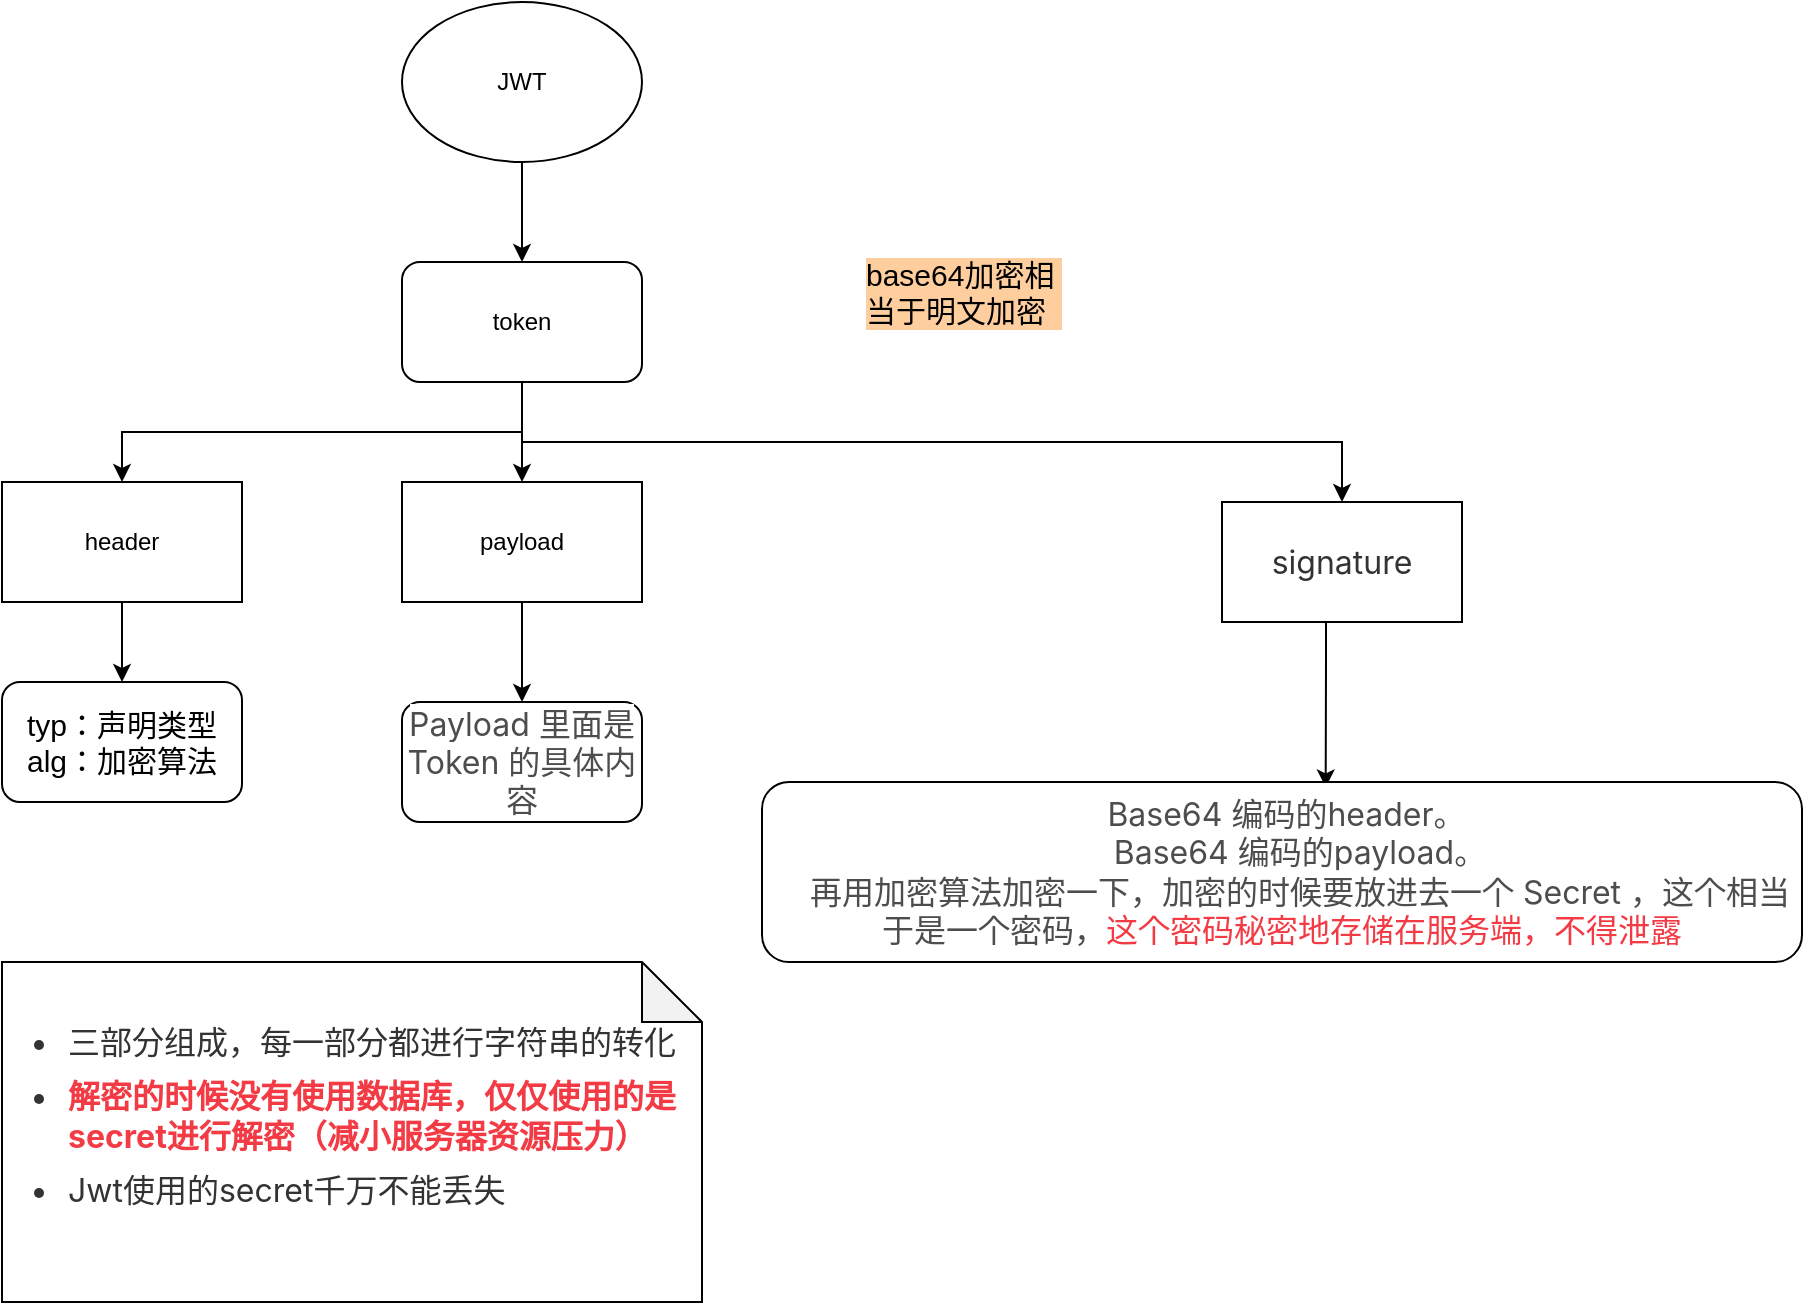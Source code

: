 <mxfile version="18.1.2" type="github">
  <diagram id="6b-AIb4fZ0_63Wng58pE" name="第 1 页">
    <mxGraphModel dx="1038" dy="571" grid="1" gridSize="10" guides="1" tooltips="1" connect="1" arrows="1" fold="1" page="1" pageScale="1" pageWidth="827" pageHeight="1169" math="0" shadow="0">
      <root>
        <mxCell id="0" />
        <mxCell id="1" parent="0" />
        <mxCell id="wJLCeE7b_7H6G05FjrpO-7" style="edgeStyle=orthogonalEdgeStyle;rounded=0;orthogonalLoop=1;jettySize=auto;html=1;entryX=0.5;entryY=0;entryDx=0;entryDy=0;" edge="1" parent="1" source="wJLCeE7b_7H6G05FjrpO-1" target="wJLCeE7b_7H6G05FjrpO-3">
          <mxGeometry relative="1" as="geometry" />
        </mxCell>
        <mxCell id="wJLCeE7b_7H6G05FjrpO-1" value="JWT" style="ellipse;whiteSpace=wrap;html=1;" vertex="1" parent="1">
          <mxGeometry x="350" y="40" width="120" height="80" as="geometry" />
        </mxCell>
        <mxCell id="wJLCeE7b_7H6G05FjrpO-8" style="edgeStyle=orthogonalEdgeStyle;rounded=0;orthogonalLoop=1;jettySize=auto;html=1;" edge="1" parent="1" source="wJLCeE7b_7H6G05FjrpO-3" target="wJLCeE7b_7H6G05FjrpO-5">
          <mxGeometry relative="1" as="geometry" />
        </mxCell>
        <mxCell id="wJLCeE7b_7H6G05FjrpO-9" style="edgeStyle=orthogonalEdgeStyle;rounded=0;orthogonalLoop=1;jettySize=auto;html=1;exitX=0.5;exitY=1;exitDx=0;exitDy=0;" edge="1" parent="1" source="wJLCeE7b_7H6G05FjrpO-3" target="wJLCeE7b_7H6G05FjrpO-4">
          <mxGeometry relative="1" as="geometry" />
        </mxCell>
        <mxCell id="wJLCeE7b_7H6G05FjrpO-10" style="edgeStyle=orthogonalEdgeStyle;rounded=0;orthogonalLoop=1;jettySize=auto;html=1;entryX=0.5;entryY=0;entryDx=0;entryDy=0;exitX=0.5;exitY=1;exitDx=0;exitDy=0;" edge="1" parent="1" source="wJLCeE7b_7H6G05FjrpO-3" target="wJLCeE7b_7H6G05FjrpO-6">
          <mxGeometry relative="1" as="geometry">
            <Array as="points">
              <mxPoint x="410" y="260" />
              <mxPoint x="820" y="260" />
            </Array>
          </mxGeometry>
        </mxCell>
        <mxCell id="wJLCeE7b_7H6G05FjrpO-3" value="token" style="rounded=1;whiteSpace=wrap;html=1;" vertex="1" parent="1">
          <mxGeometry x="350" y="170" width="120" height="60" as="geometry" />
        </mxCell>
        <mxCell id="wJLCeE7b_7H6G05FjrpO-18" style="edgeStyle=orthogonalEdgeStyle;rounded=0;orthogonalLoop=1;jettySize=auto;html=1;entryX=0.5;entryY=0;entryDx=0;entryDy=0;fontSize=15;" edge="1" parent="1" source="wJLCeE7b_7H6G05FjrpO-4" target="wJLCeE7b_7H6G05FjrpO-16">
          <mxGeometry relative="1" as="geometry" />
        </mxCell>
        <mxCell id="wJLCeE7b_7H6G05FjrpO-4" value="header" style="rounded=0;whiteSpace=wrap;html=1;" vertex="1" parent="1">
          <mxGeometry x="150" y="280" width="120" height="60" as="geometry" />
        </mxCell>
        <mxCell id="wJLCeE7b_7H6G05FjrpO-23" style="edgeStyle=orthogonalEdgeStyle;rounded=0;orthogonalLoop=1;jettySize=auto;html=1;entryX=0.5;entryY=0;entryDx=0;entryDy=0;fontSize=15;" edge="1" parent="1" source="wJLCeE7b_7H6G05FjrpO-5" target="wJLCeE7b_7H6G05FjrpO-22">
          <mxGeometry relative="1" as="geometry" />
        </mxCell>
        <mxCell id="wJLCeE7b_7H6G05FjrpO-5" value="payload" style="rounded=0;whiteSpace=wrap;html=1;" vertex="1" parent="1">
          <mxGeometry x="350" y="280" width="120" height="60" as="geometry" />
        </mxCell>
        <mxCell id="wJLCeE7b_7H6G05FjrpO-25" style="edgeStyle=orthogonalEdgeStyle;rounded=0;orthogonalLoop=1;jettySize=auto;html=1;entryX=0.542;entryY=0.03;entryDx=0;entryDy=0;entryPerimeter=0;fontSize=15;" edge="1" parent="1" source="wJLCeE7b_7H6G05FjrpO-6" target="wJLCeE7b_7H6G05FjrpO-24">
          <mxGeometry relative="1" as="geometry">
            <Array as="points">
              <mxPoint x="812" y="370" />
              <mxPoint x="812" y="370" />
            </Array>
          </mxGeometry>
        </mxCell>
        <mxCell id="wJLCeE7b_7H6G05FjrpO-6" value="&lt;span style=&quot;color: rgb(51, 51, 51); font-family: -apple-system, &amp;quot;SF UI Text&amp;quot;, Arial, &amp;quot;PingFang SC&amp;quot;, &amp;quot;Hiragino Sans GB&amp;quot;, &amp;quot;Microsoft YaHei&amp;quot;, &amp;quot;WenQuanYi Micro Hei&amp;quot;, sans-serif, SimHei, SimSun; font-size: 16px; text-align: left; background-color: rgb(255, 255, 255);&quot;&gt;signature&lt;/span&gt;" style="rounded=0;whiteSpace=wrap;html=1;" vertex="1" parent="1">
          <mxGeometry x="760" y="290" width="120" height="60" as="geometry" />
        </mxCell>
        <mxCell id="wJLCeE7b_7H6G05FjrpO-11" value="&lt;font style=&quot;font-size: 15px;&quot;&gt;base64加密相当于明文加密&lt;/font&gt;" style="text;html=1;strokeColor=none;fillColor=none;align=left;verticalAlign=middle;whiteSpace=wrap;rounded=0;labelBackgroundColor=#FFCE9F;" vertex="1" parent="1">
          <mxGeometry x="580" y="170" width="100" height="30" as="geometry" />
        </mxCell>
        <mxCell id="wJLCeE7b_7H6G05FjrpO-16" value="typ：声明类型&lt;br&gt;alg：加密算法" style="rounded=1;whiteSpace=wrap;html=1;labelBackgroundColor=none;fontSize=15;" vertex="1" parent="1">
          <mxGeometry x="150" y="380" width="120" height="60" as="geometry" />
        </mxCell>
        <mxCell id="wJLCeE7b_7H6G05FjrpO-22" value="&lt;span style=&quot;color: rgb(77, 77, 77); font-family: -apple-system, &amp;quot;SF UI Text&amp;quot;, Arial, &amp;quot;PingFang SC&amp;quot;, &amp;quot;Hiragino Sans GB&amp;quot;, &amp;quot;Microsoft YaHei&amp;quot;, &amp;quot;WenQuanYi Micro Hei&amp;quot;, sans-serif, SimHei, SimSun; font-size: 16px; text-align: start; background-color: rgb(255, 255, 255);&quot;&gt;Payload 里面是 Token 的具体内容&lt;/span&gt;" style="rounded=1;whiteSpace=wrap;html=1;labelBackgroundColor=none;fontSize=15;" vertex="1" parent="1">
          <mxGeometry x="350" y="390" width="120" height="60" as="geometry" />
        </mxCell>
        <mxCell id="wJLCeE7b_7H6G05FjrpO-24" value="&lt;span style=&quot;color: rgb(77, 77, 77); font-family: -apple-system, &amp;quot;SF UI Text&amp;quot;, Arial, &amp;quot;PingFang SC&amp;quot;, &amp;quot;Hiragino Sans GB&amp;quot;, &amp;quot;Microsoft YaHei&amp;quot;, &amp;quot;WenQuanYi Micro Hei&amp;quot;, sans-serif, SimHei, SimSun; font-size: 16px; text-align: start; background-color: rgb(255, 255, 255);&quot;&gt;&amp;nbsp;Base64 编码的header。&lt;/span&gt;&lt;br style=&quot;box-sizing: border-box; outline: 0px; overflow-wrap: break-word; color: rgb(77, 77, 77); font-family: -apple-system, &amp;quot;SF UI Text&amp;quot;, Arial, &amp;quot;PingFang SC&amp;quot;, &amp;quot;Hiragino Sans GB&amp;quot;, &amp;quot;Microsoft YaHei&amp;quot;, &amp;quot;WenQuanYi Micro Hei&amp;quot;, sans-serif, SimHei, SimSun; font-size: 16px; text-align: start; background-color: rgb(255, 255, 255);&quot;&gt;&lt;span style=&quot;color: rgb(77, 77, 77); font-family: -apple-system, &amp;quot;SF UI Text&amp;quot;, Arial, &amp;quot;PingFang SC&amp;quot;, &amp;quot;Hiragino Sans GB&amp;quot;, &amp;quot;Microsoft YaHei&amp;quot;, &amp;quot;WenQuanYi Micro Hei&amp;quot;, sans-serif, SimHei, SimSun; font-size: 16px; text-align: start; background-color: rgb(255, 255, 255);&quot;&gt;&amp;nbsp; &amp;nbsp; Base64 编码的payload。&lt;/span&gt;&lt;br style=&quot;box-sizing: border-box; outline: 0px; overflow-wrap: break-word; color: rgb(77, 77, 77); font-family: -apple-system, &amp;quot;SF UI Text&amp;quot;, Arial, &amp;quot;PingFang SC&amp;quot;, &amp;quot;Hiragino Sans GB&amp;quot;, &amp;quot;Microsoft YaHei&amp;quot;, &amp;quot;WenQuanYi Micro Hei&amp;quot;, sans-serif, SimHei, SimSun; font-size: 16px; text-align: start; background-color: rgb(255, 255, 255);&quot;&gt;&lt;span style=&quot;color: rgb(77, 77, 77); font-family: -apple-system, &amp;quot;SF UI Text&amp;quot;, Arial, &amp;quot;PingFang SC&amp;quot;, &amp;quot;Hiragino Sans GB&amp;quot;, &amp;quot;Microsoft YaHei&amp;quot;, &amp;quot;WenQuanYi Micro Hei&amp;quot;, sans-serif, SimHei, SimSun; font-size: 16px; text-align: start; background-color: rgb(255, 255, 255);&quot;&gt;&amp;nbsp; &amp;nbsp; 再用加密算法加密一下，加密的时候要放进去一个 Secret ，这个相当于是一个密码，&lt;/span&gt;&lt;span style=&quot;box-sizing: border-box; outline: 0px; margin: 0px; padding: 0px; overflow-wrap: break-word; font-family: -apple-system, &amp;quot;SF UI Text&amp;quot;, Arial, &amp;quot;PingFang SC&amp;quot;, &amp;quot;Hiragino Sans GB&amp;quot;, &amp;quot;Microsoft YaHei&amp;quot;, &amp;quot;WenQuanYi Micro Hei&amp;quot;, sans-serif, SimHei, SimSun; font-size: 16px; text-align: start; background-color: rgb(255, 255, 255); color: rgb(243, 59, 69);&quot;&gt;这个密码秘密地存储在服务端，不得泄露&lt;/span&gt;" style="rounded=1;whiteSpace=wrap;html=1;labelBackgroundColor=none;fontSize=15;" vertex="1" parent="1">
          <mxGeometry x="530" y="430" width="520" height="90" as="geometry" />
        </mxCell>
        <mxCell id="wJLCeE7b_7H6G05FjrpO-26" value="&lt;ul style=&quot;box-sizing: border-box; outline: 0px; margin: 0px 0px 24px; padding: 0px; list-style: none; font-size: 16px; overflow-wrap: break-word; color: rgb(51, 51, 51); font-family: -apple-system, &amp;quot;SF UI Text&amp;quot;, Arial, &amp;quot;PingFang SC&amp;quot;, &amp;quot;Hiragino Sans GB&amp;quot;, &amp;quot;Microsoft YaHei&amp;quot;, &amp;quot;WenQuanYi Micro Hei&amp;quot;, sans-serif, SimHei, SimSun; text-align: start; background-color: rgb(255, 255, 255);&quot;&gt;&lt;li style=&quot;box-sizing: border-box; outline: 0px; margin: 8px 0px 0px 32px; padding: 0px; list-style: disc; overflow-wrap: break-word;&quot;&gt;三部分组成，每一部分都进行字符串的转化&lt;/li&gt;&lt;li style=&quot;box-sizing: border-box; outline: 0px; margin: 8px 0px 0px 32px; padding: 0px; list-style: disc; overflow-wrap: break-word;&quot;&gt;&lt;span style=&quot;box-sizing: border-box; outline: 0px; font-weight: 700; overflow-wrap: break-word;&quot;&gt;&lt;span style=&quot;box-sizing: border-box; outline: 0px; margin: 0px; padding: 0px; overflow-wrap: break-word; color: rgb(243, 59, 69);&quot;&gt;解密的时候没有使用数据库，仅仅使用的是secret进行解密（减小服务器资源压力）&lt;/span&gt;&lt;/span&gt;&lt;/li&gt;&lt;li style=&quot;box-sizing: border-box; outline: 0px; margin: 8px 0px 0px 32px; padding: 0px; list-style: disc; overflow-wrap: break-word;&quot;&gt;Jwt使用的secret千万不能丢失&lt;/li&gt;&lt;/ul&gt;" style="shape=note;whiteSpace=wrap;html=1;backgroundOutline=1;darkOpacity=0.05;labelBackgroundColor=none;fontSize=15;" vertex="1" parent="1">
          <mxGeometry x="150" y="520" width="350" height="170" as="geometry" />
        </mxCell>
      </root>
    </mxGraphModel>
  </diagram>
</mxfile>
